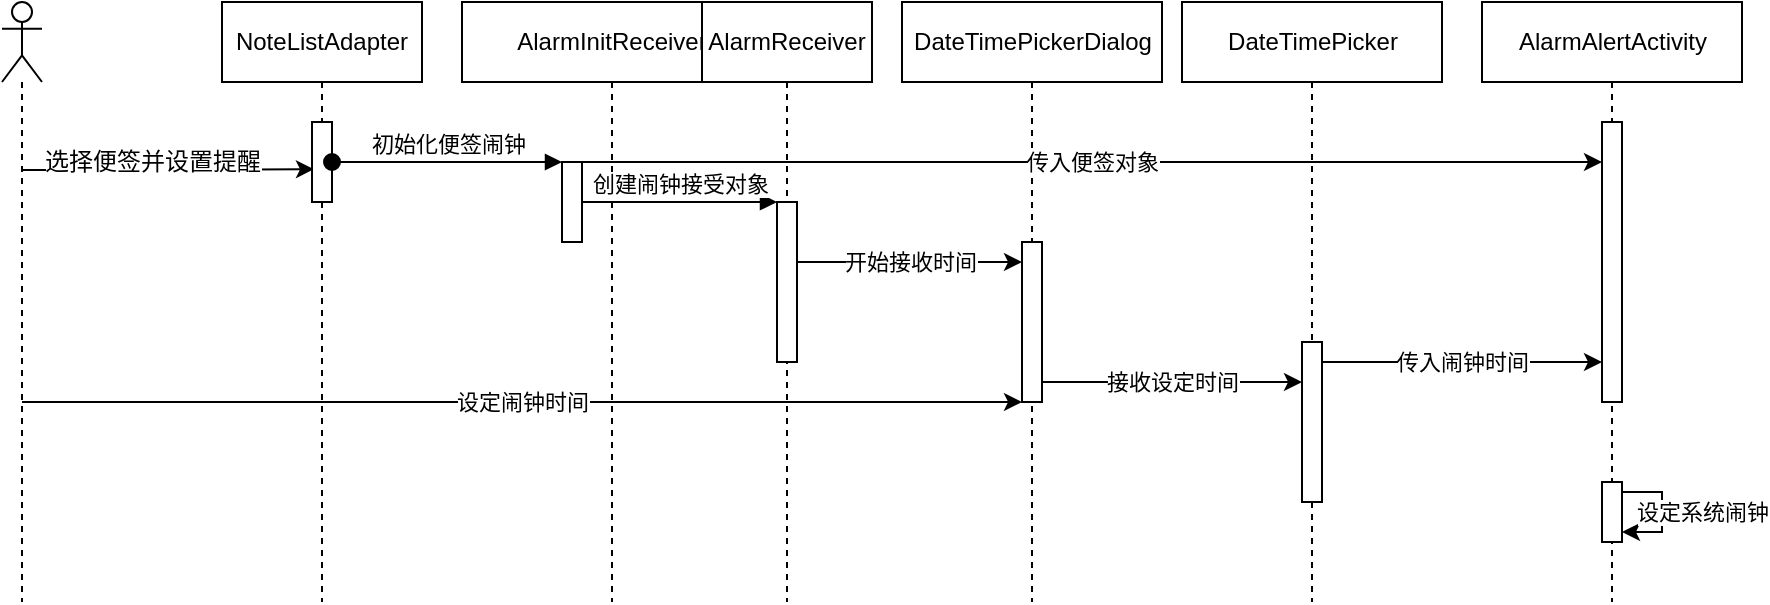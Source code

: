 <mxfile version="12.2.4" pages="1"><diagram id="7vaW3PgrcAEwMewR8Iw5" name="第 1 页"><mxGraphModel dx="805" dy="560" grid="1" gridSize="10" guides="1" tooltips="1" connect="1" arrows="1" fold="1" page="1" pageScale="1" pageWidth="827" pageHeight="1169" math="0" shadow="0"><root><mxCell id="0"/><mxCell id="1" parent="0"/><mxCell id="2" value="" style="edgeStyle=orthogonalEdgeStyle;rounded=0;orthogonalLoop=1;jettySize=auto;html=1;entryX=0.1;entryY=0.59;entryDx=0;entryDy=0;entryPerimeter=0;" parent="1" source="4" target="6" edge="1"><mxGeometry relative="1" as="geometry"><Array as="points"><mxPoint x="130" y="144"/><mxPoint x="130" y="144"/></Array></mxGeometry></mxCell><mxCell id="3" value="选择便签并设置提醒" style="text;html=1;resizable=0;points=[];align=center;verticalAlign=middle;labelBackgroundColor=#ffffff;" parent="2" vertex="1" connectable="0"><mxGeometry x="-0.239" y="1" relative="1" as="geometry"><mxPoint x="9.5" y="-3" as="offset"/></mxGeometry></mxCell><mxCell id="34" value="设定闹钟时间" style="edgeStyle=orthogonalEdgeStyle;rounded=0;orthogonalLoop=1;jettySize=auto;html=1;" parent="1" source="4" target="13" edge="1"><mxGeometry relative="1" as="geometry"><mxPoint x="159.5" y="210" as="targetPoint"/><Array as="points"><mxPoint x="300" y="260"/><mxPoint x="300" y="260"/></Array></mxGeometry></mxCell><mxCell id="4" value="" style="shape=umlLifeline;participant=umlActor;perimeter=lifelinePerimeter;whiteSpace=wrap;html=1;container=1;collapsible=0;recursiveResize=0;verticalAlign=top;spacingTop=36;labelBackgroundColor=#ffffff;outlineConnect=0;" parent="1" vertex="1"><mxGeometry x="50" y="60" width="20" height="300" as="geometry"/></mxCell><mxCell id="5" value="NoteListAdapter" style="shape=umlLifeline;perimeter=lifelinePerimeter;whiteSpace=wrap;html=1;container=1;collapsible=0;recursiveResize=0;outlineConnect=0;" parent="1" vertex="1"><mxGeometry x="160" y="60" width="100" height="300" as="geometry"/></mxCell><mxCell id="6" value="" style="html=1;points=[];perimeter=orthogonalPerimeter;" parent="5" vertex="1"><mxGeometry x="45" y="60" width="10" height="40" as="geometry"/></mxCell><mxCell id="7" value="AlarmInitReceiver" style="shape=umlLifeline;perimeter=lifelinePerimeter;whiteSpace=wrap;html=1;container=1;collapsible=0;recursiveResize=0;outlineConnect=0;" parent="1" vertex="1"><mxGeometry x="280" y="60" width="150" height="300" as="geometry"/></mxCell><mxCell id="8" value="" style="html=1;points=[];perimeter=orthogonalPerimeter;" parent="7" vertex="1"><mxGeometry x="50" y="80" width="10" height="40" as="geometry"/></mxCell><mxCell id="10" value="AlarmReceiver" style="shape=umlLifeline;perimeter=lifelinePerimeter;whiteSpace=wrap;html=1;container=1;collapsible=0;recursiveResize=0;outlineConnect=0;" parent="1" vertex="1"><mxGeometry x="400" y="60" width="85" height="300" as="geometry"/></mxCell><mxCell id="17" value="" style="html=1;points=[];perimeter=orthogonalPerimeter;" parent="10" vertex="1"><mxGeometry x="37.5" y="100" width="10" height="80" as="geometry"/></mxCell><mxCell id="11" value="DateTimePickerDialog" style="html=1;points=[];perimeter=orthogonalPerimeter;shape=umlLifeline;participant=label;fontFamily=Helvetica;fontSize=12;fontColor=#000000;align=center;strokeColor=#000000;fillColor=#ffffff;recursiveResize=0;container=1;collapsible=0;" parent="1" vertex="1"><mxGeometry x="500" y="60" width="130" height="300" as="geometry"/></mxCell><mxCell id="13" value="" style="html=1;points=[];perimeter=orthogonalPerimeter;" parent="11" vertex="1"><mxGeometry x="60" y="120" width="10" height="80" as="geometry"/></mxCell><mxCell id="14" value="初始化便签闹钟" style="html=1;verticalAlign=bottom;startArrow=oval;endArrow=block;startSize=8;" parent="1" source="6" target="8" edge="1"><mxGeometry relative="1" as="geometry"><mxPoint x="220" y="140" as="sourcePoint"/></mxGeometry></mxCell><mxCell id="15" value="创建闹钟接受对象" style="html=1;verticalAlign=bottom;endArrow=block;entryX=0;entryY=0;" parent="1" source="8" target="17" edge="1"><mxGeometry relative="1" as="geometry"><mxPoint x="475" y="140.0" as="sourcePoint"/></mxGeometry></mxCell><mxCell id="20" value="DateTimePicker" style="html=1;points=[];perimeter=orthogonalPerimeter;shape=umlLifeline;participant=label;fontFamily=Helvetica;fontSize=12;fontColor=#000000;align=center;strokeColor=#000000;fillColor=#ffffff;recursiveResize=0;container=1;collapsible=0;" parent="1" vertex="1"><mxGeometry x="640" y="60" width="130" height="300" as="geometry"/></mxCell><mxCell id="22" value="" style="html=1;points=[];perimeter=orthogonalPerimeter;" parent="20" vertex="1"><mxGeometry x="60" y="170" width="10" height="80" as="geometry"/></mxCell><mxCell id="23" value="AlarmAlertActivity" style="html=1;points=[];perimeter=orthogonalPerimeter;shape=umlLifeline;participant=label;fontFamily=Helvetica;fontSize=12;fontColor=#000000;align=center;strokeColor=#000000;fillColor=#ffffff;recursiveResize=0;container=1;collapsible=0;" parent="1" vertex="1"><mxGeometry x="790" y="60" width="130" height="300" as="geometry"/></mxCell><mxCell id="24" value="设定系统闹钟" style="edgeStyle=orthogonalEdgeStyle;rounded=0;orthogonalLoop=1;jettySize=auto;html=1;" parent="23" source="25" target="25" edge="1"><mxGeometry x="0.333" y="-22" relative="1" as="geometry"><mxPoint x="150" y="230" as="targetPoint"/><mxPoint x="20" y="12" as="offset"/></mxGeometry></mxCell><mxCell id="25" value="" style="html=1;points=[];perimeter=orthogonalPerimeter;" parent="23" vertex="1"><mxGeometry x="60" y="240" width="10" height="30" as="geometry"/></mxCell><mxCell id="26" value="" style="html=1;points=[];perimeter=orthogonalPerimeter;" parent="23" vertex="1"><mxGeometry x="60" y="60" width="10" height="140" as="geometry"/></mxCell><mxCell id="28" value="传入便签对象" style="edgeStyle=orthogonalEdgeStyle;rounded=0;orthogonalLoop=1;jettySize=auto;html=1;" parent="1" source="8" target="26" edge="1"><mxGeometry relative="1" as="geometry"><mxPoint x="408" y="190" as="targetPoint"/><Array as="points"><mxPoint x="600" y="140"/><mxPoint x="600" y="140"/></Array></mxGeometry></mxCell><mxCell id="29" value="开始接收时间" style="edgeStyle=orthogonalEdgeStyle;rounded=0;orthogonalLoop=1;jettySize=auto;html=1;" parent="1" source="17" target="13" edge="1"><mxGeometry relative="1" as="geometry"><Array as="points"><mxPoint x="510" y="190"/><mxPoint x="510" y="190"/></Array></mxGeometry></mxCell><mxCell id="30" value="接收设定时间" style="edgeStyle=orthogonalEdgeStyle;rounded=0;orthogonalLoop=1;jettySize=auto;html=1;" parent="1" source="13" target="22" edge="1"><mxGeometry relative="1" as="geometry"><Array as="points"><mxPoint x="630" y="250"/><mxPoint x="630" y="250"/></Array></mxGeometry></mxCell><mxCell id="32" value="传入闹钟时间" style="edgeStyle=orthogonalEdgeStyle;rounded=0;orthogonalLoop=1;jettySize=auto;html=1;" parent="1" source="22" target="26" edge="1"><mxGeometry relative="1" as="geometry"><Array as="points"><mxPoint x="790" y="240"/><mxPoint x="790" y="240"/></Array></mxGeometry></mxCell></root></mxGraphModel></diagram></mxfile>